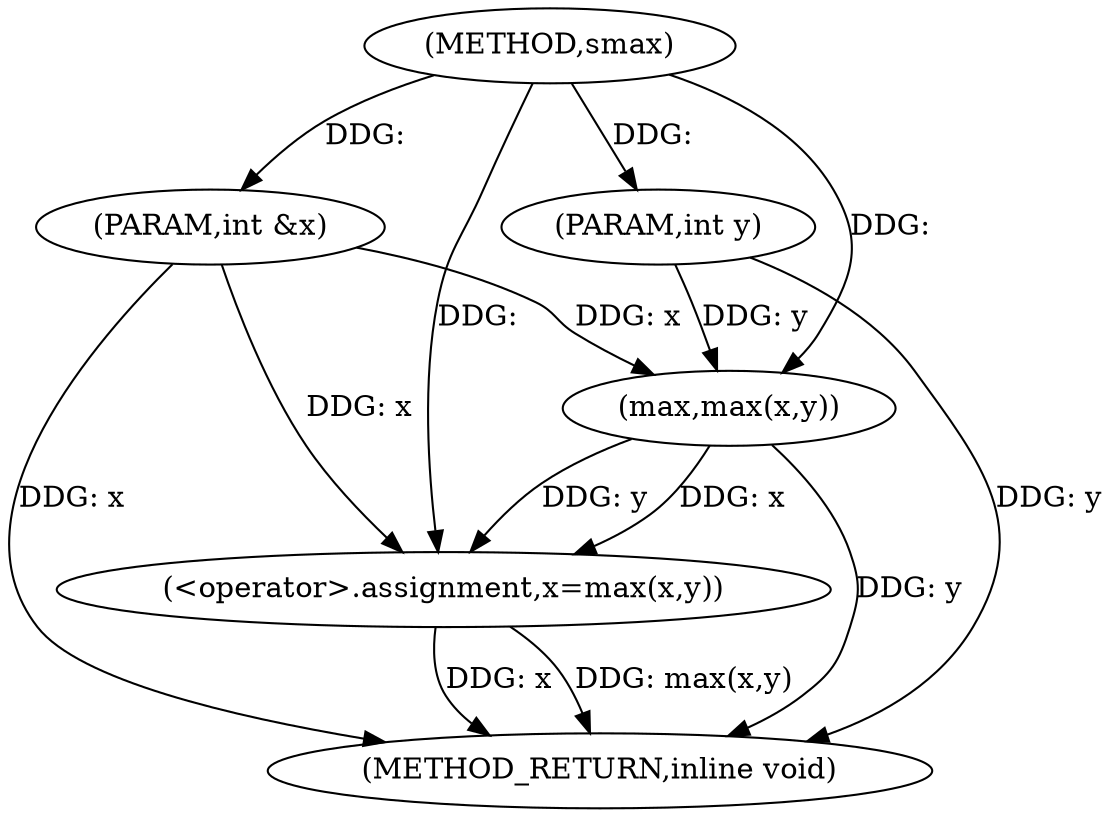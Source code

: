 digraph "smax" {  
"1000199" [label = "(METHOD,smax)" ]
"1000208" [label = "(METHOD_RETURN,inline void)" ]
"1000200" [label = "(PARAM,int &x)" ]
"1000201" [label = "(PARAM,int y)" ]
"1000203" [label = "(<operator>.assignment,x=max(x,y))" ]
"1000205" [label = "(max,max(x,y))" ]
  "1000200" -> "1000208"  [ label = "DDG: x"] 
  "1000201" -> "1000208"  [ label = "DDG: y"] 
  "1000203" -> "1000208"  [ label = "DDG: x"] 
  "1000205" -> "1000208"  [ label = "DDG: y"] 
  "1000203" -> "1000208"  [ label = "DDG: max(x,y)"] 
  "1000199" -> "1000200"  [ label = "DDG: "] 
  "1000199" -> "1000201"  [ label = "DDG: "] 
  "1000205" -> "1000203"  [ label = "DDG: y"] 
  "1000205" -> "1000203"  [ label = "DDG: x"] 
  "1000200" -> "1000203"  [ label = "DDG: x"] 
  "1000199" -> "1000203"  [ label = "DDG: "] 
  "1000200" -> "1000205"  [ label = "DDG: x"] 
  "1000199" -> "1000205"  [ label = "DDG: "] 
  "1000201" -> "1000205"  [ label = "DDG: y"] 
}
